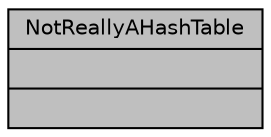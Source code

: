 digraph "NotReallyAHashTable"
{
 // LATEX_PDF_SIZE
  bgcolor="transparent";
  edge [fontname="Helvetica",fontsize="10",labelfontname="Helvetica",labelfontsize="10"];
  node [fontname="Helvetica",fontsize="10",shape=record];
  Node1 [label="{NotReallyAHashTable\n||}",height=0.2,width=0.4,color="black", fillcolor="grey75", style="filled", fontcolor="black",tooltip=" "];
}
